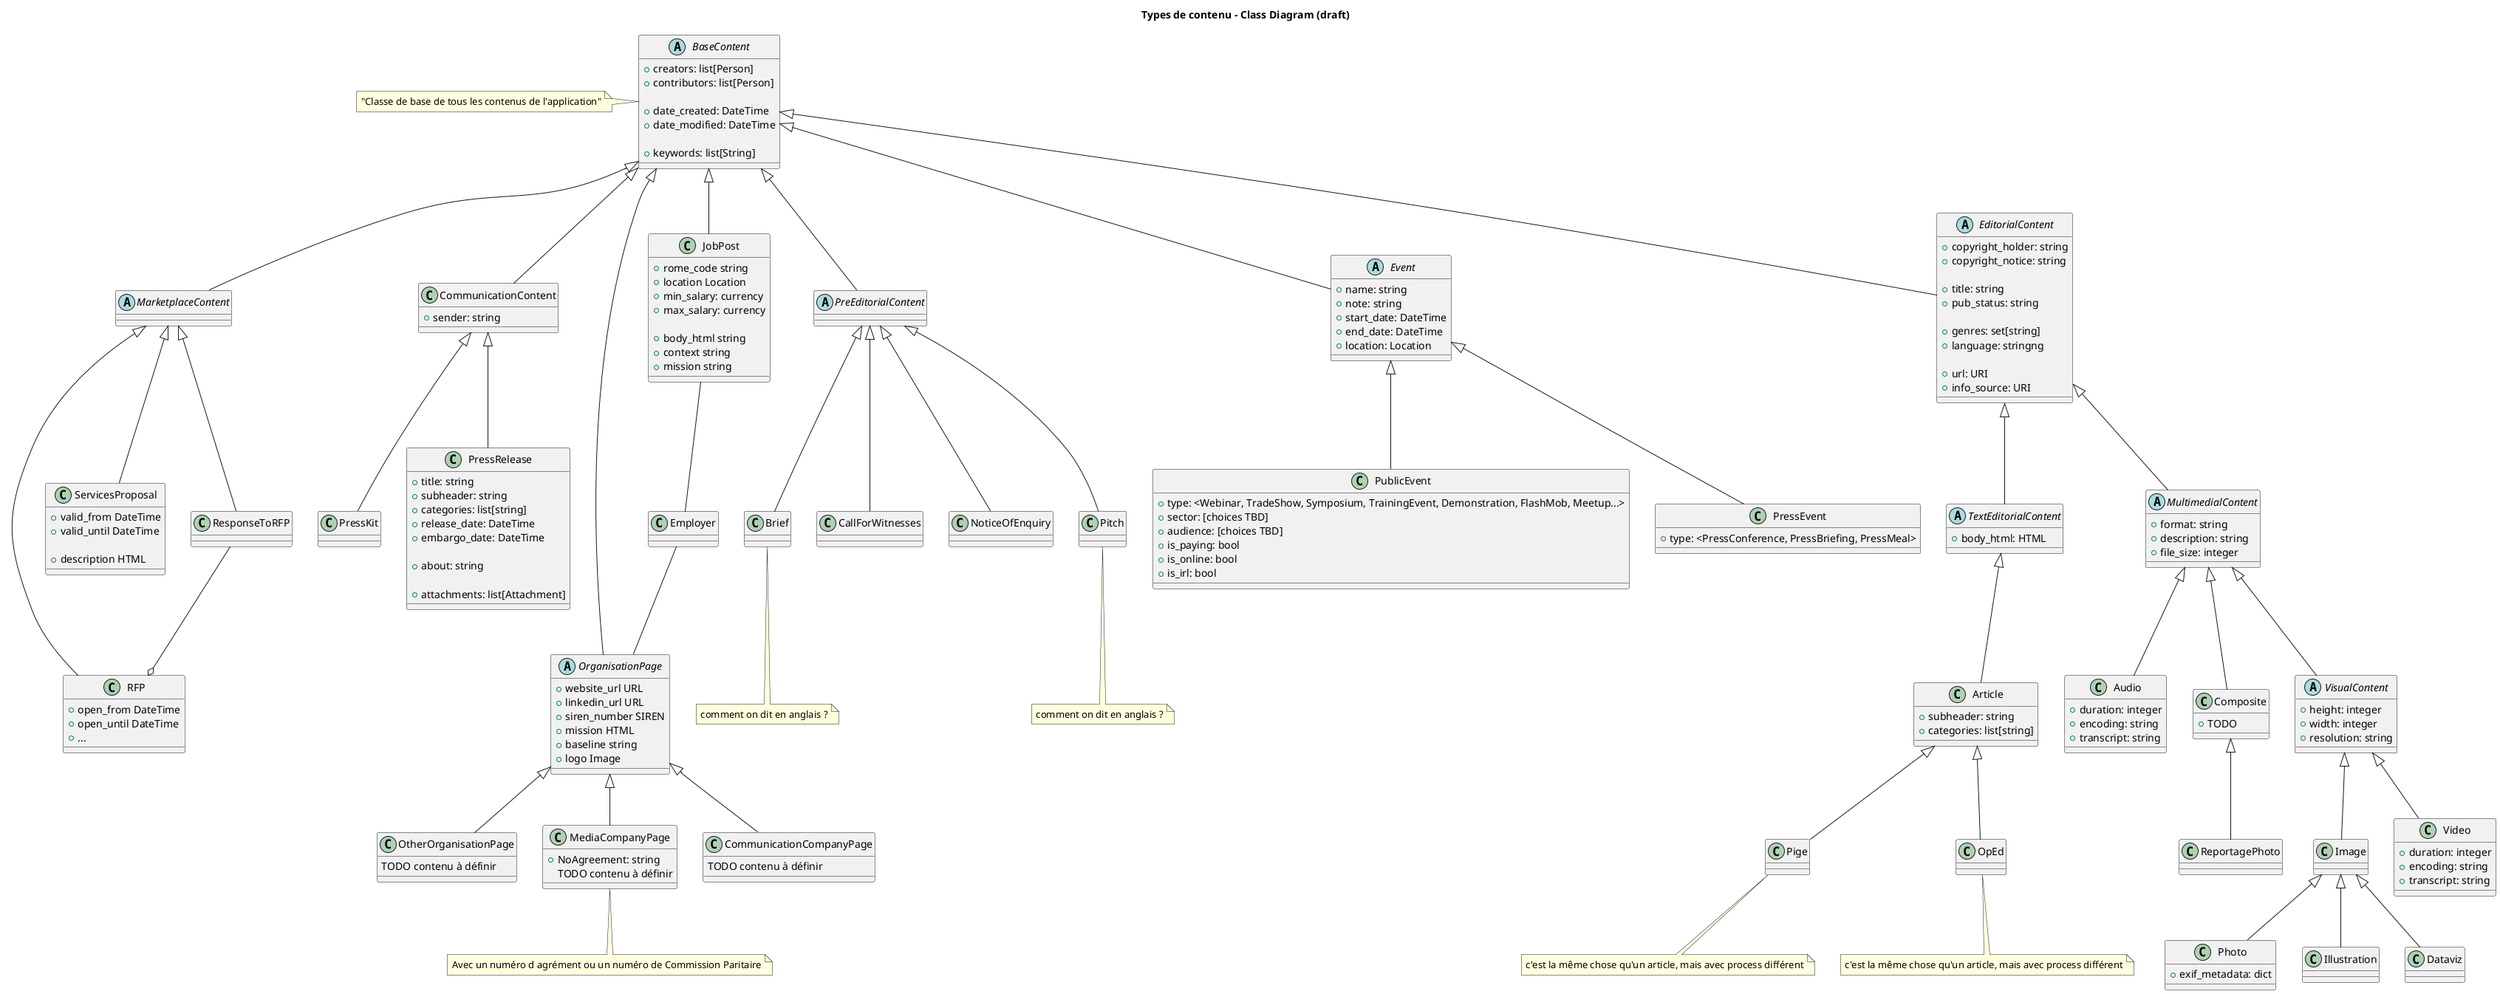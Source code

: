@startuml

'References:
'https://www.afp.com/communication/iris/Guide_to_AFP_NewsML-G2.html
'https://www.iptc.org/std/NewsML-G2/guidelines/

title Types de contenu - Class Diagram (draft)


'-----------------------------------------------------------------
'Main abstract classes
'-----------------------------------------------------------------

abstract class BaseContent {
    +creators: list[Person]
    +contributors: list[Person]

    +date_created: DateTime
    +date_modified: DateTime

    +keywords: list[String]
}
note left: "Classe de base de tous les contenus de l'application"

abstract class EditorialContent {
    +copyright_holder: string
    +copyright_notice: string

    +title: string
    +pub_status: string

    +genres: set[string]
    +language: stringng

    +url: URI
    +info_source: URI
}
EditorialContent -up-|> BaseContent

abstract class TextEditorialContent {
    +body_html: HTML
}
TextEditorialContent -up-|> EditorialContent


'-----------------------------------------------------------------
'Event package
'-----------------------------------------------------------------

abstract class Event {
    +name: string
    +note: string
    +start_date: DateTime
    +end_date: DateTime
    +location: Location
}
Event -up-|> BaseContent

class PressEvent {
    +type: <PressConference, PressBriefing, PressMeal>
}
PressEvent -up-|> Event


class PublicEvent {
    +type: <Webinar, TradeShow, Symposium, TrainingEvent, Demonstration, FlashMob, Meetup...>
    +sector: [choices TBD]
    +audience: [choices TBD]
    +is_paying: bool
    +is_online: bool
    +is_irl: bool
}
PublicEvent -up-|> Event


'-----------------------------------------------------------------
'Textual editorial content
'-----------------------------------------------------------------

class Article {
    +subheader: string
    +categories: list[string]
}
Article -up-|> TextEditorialContent


class OpEd {
}
note bottom: c'est la même chose qu'un article, mais avec process différent
OpEd -up-|> Article

class Pige {
}
note bottom: c'est la même chose qu'un article, mais avec process différent
Pige -up-|> Article

'-----------------------------------------------------------------
'Multimedia & Composite (editorial) content
'-----------------------------------------------------------------

abstract class MultimedialContent {
    +format: string
    +description: string
    +file_size: integer
}
MultimedialContent -up-|> EditorialContent

abstract class VisualContent {
    +height: integer
    +width: integer
    +resolution: string
}
VisualContent -up-|> MultimedialContent

class Image {
}
Image -up-|> VisualContent

class Photo {
    +exif_metadata: dict
}
Photo -up-|> Image

class Illustration {
}
Illustration -up-|> Image

class Dataviz {
}
Dataviz -up-|> Image

class Video {
    +duration: integer
    +encoding: string
    +transcript: string
}
Video -up-|> VisualContent

class Audio {
    +duration: integer
    +encoding: string
    +transcript: string
}
Audio -up-|> MultimedialContent

class Composite {
    +TODO
}
Composite -up-|> MultimedialContent

class ReportagePhoto {
}
ReportagePhoto -up-|> Composite


'-----------------------------------------------------------------
'Job content
'-----------------------------------------------------------------

class JobPost {
    +rome_code string
    +location Location
    +min_salary: currency
    +max_salary: currency

    +body_html string
    +context string
    +mission string
}
JobPost -up-|> BaseContent
JobPost -- Employer

class Employer {
}
Employer -- OrganisationPage


'-----------------------------------------------------------------
'Pre-editorial process
'-----------------------------------------------------------------

abstract class PreEditorialContent {
}
PreEditorialContent -up-|> BaseContent

class Pitch {
}
note bottom: comment on dit en anglais ?
Pitch -up-|> PreEditorialContent

class CallForWitnesses {
}
CallForWitnesses -up-|> PreEditorialContent

class NoticeOfEnquiry {
}
NoticeOfEnquiry -up-|> PreEditorialContent

class Brief {
}
note bottom: comment on dit en anglais ?
Brief -up-|> PreEditorialContent


'-----------------------------------------------------------------
'Communication content
'-----------------------------------------------------------------

class CommunicationContent {
    +sender: string
}
CommunicationContent -up-|> BaseContent

class PressRelease {
    +title: string
    +subheader: string
    +categories: list[string]
    +release_date: DateTime
    +embargo_date: DateTime

    +about: string

    +attachments: list[Attachment]
}
PressRelease -up-|> CommunicationContent

class PressKit {
}
PressKit -up-|> CommunicationContent

' class PressKit {
' }
' PressKit -up-|> CommunicationContent

' class Backgrounder {
' }
' Backgrounder -up-|> CommunicationContent

' class Study {
' }
' Study -up-|> CommunicationContent

' class FinancialReport {
' }
' FinancialReport -up-|> CommunicationContent

' class ExpertOpinion {
' }
' ExpertOpinion -up-|> CommunicationContent


'-----------------------------------------------------------------
'Marketplace content
'-----------------------------------------------------------------

abstract class MarketplaceContent {
}
MarketplaceContent -up-|> BaseContent

class ServicesProposal {
    +valid_from DateTime
    +valid_until DateTime

    +description HTML
}
ServicesProposal -up-|> MarketplaceContent

class RFP {
    +open_from DateTime
    +open_until DateTime
    +...
}
RFP -up-|> MarketplaceContent

class ResponseToRFP {
}
ResponseToRFP -up-|> MarketplaceContent
ResponseToRFP --o RFP


'-----------------------------------------------------------------
'Corporate pages / info
'-----------------------------------------------------------------

abstract class OrganisationPage {
    +website_url URL
    +linkedin_url URL
    +siren_number SIREN
    +mission HTML
    +baseline string
    +logo Image
}
OrganisationPage -up-|> BaseContent

class MediaCompanyPage {
    +NoAgreement: string
    TODO contenu à définir
}
note bottom: Avec un numéro d agrément ou un numéro de Commission Paritaire

MediaCompanyPage -up-|> OrganisationPage

class CommunicationCompanyPage {
    TODO contenu à définir
}
CommunicationCompanyPage -up-|> OrganisationPage

class OtherOrganisationPage {
    TODO contenu à définir
}
OtherOrganisationPage -up-|> OrganisationPage

@enduml
